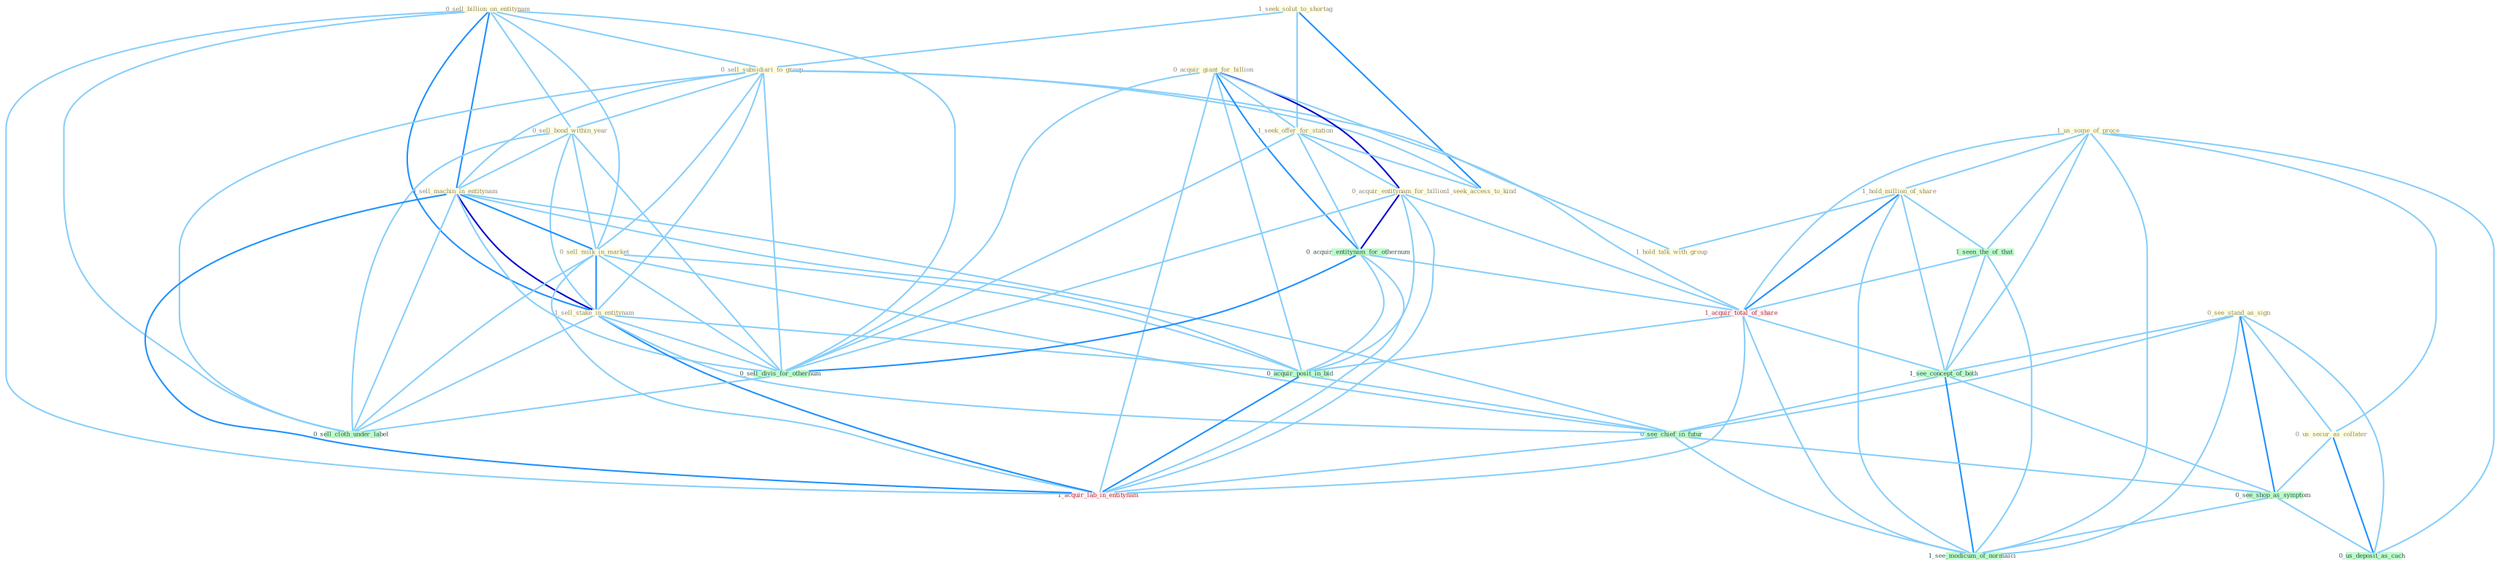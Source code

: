 Graph G{ 
    node
    [shape=polygon,style=filled,width=.5,height=.06,color="#BDFCC9",fixedsize=true,fontsize=4,
    fontcolor="#2f4f4f"];
    {node
    [color="#ffffe0", fontcolor="#8b7d6b"] "0_sell_billion_on_entitynam " "1_seek_solut_to_shortag " "0_sell_subsidiari_to_group " "0_acquir_giant_for_billion " "1_us_some_of_proce " "0_sell_bond_within_year " "0_sell_machin_in_entitynam " "1_seek_offer_for_station " "1_seek_access_to_kind " "1_hold_million_of_share " "0_sell_milk_in_market " "1_hold_talk_with_group " "0_see_stand_as_sign " "0_us_secur_as_collater " "1_sell_stake_in_entitynam " "0_acquir_entitynam_for_billion "}
{node [color="#fff0f5", fontcolor="#b22222"] "1_acquir_total_of_share " "1_acquir_lab_in_entitynam "}
edge [color="#B0E2FF"];

	"0_sell_billion_on_entitynam " -- "0_sell_subsidiari_to_group " [w="1", color="#87cefa" ];
	"0_sell_billion_on_entitynam " -- "0_sell_bond_within_year " [w="1", color="#87cefa" ];
	"0_sell_billion_on_entitynam " -- "0_sell_machin_in_entitynam " [w="2", color="#1e90ff" , len=0.8];
	"0_sell_billion_on_entitynam " -- "0_sell_milk_in_market " [w="1", color="#87cefa" ];
	"0_sell_billion_on_entitynam " -- "1_sell_stake_in_entitynam " [w="2", color="#1e90ff" , len=0.8];
	"0_sell_billion_on_entitynam " -- "0_sell_divis_for_othernum " [w="1", color="#87cefa" ];
	"0_sell_billion_on_entitynam " -- "0_sell_cloth_under_label " [w="1", color="#87cefa" ];
	"0_sell_billion_on_entitynam " -- "1_acquir_lab_in_entitynam " [w="1", color="#87cefa" ];
	"1_seek_solut_to_shortag " -- "0_sell_subsidiari_to_group " [w="1", color="#87cefa" ];
	"1_seek_solut_to_shortag " -- "1_seek_offer_for_station " [w="1", color="#87cefa" ];
	"1_seek_solut_to_shortag " -- "1_seek_access_to_kind " [w="2", color="#1e90ff" , len=0.8];
	"0_sell_subsidiari_to_group " -- "0_sell_bond_within_year " [w="1", color="#87cefa" ];
	"0_sell_subsidiari_to_group " -- "0_sell_machin_in_entitynam " [w="1", color="#87cefa" ];
	"0_sell_subsidiari_to_group " -- "1_seek_access_to_kind " [w="1", color="#87cefa" ];
	"0_sell_subsidiari_to_group " -- "0_sell_milk_in_market " [w="1", color="#87cefa" ];
	"0_sell_subsidiari_to_group " -- "1_hold_talk_with_group " [w="1", color="#87cefa" ];
	"0_sell_subsidiari_to_group " -- "1_sell_stake_in_entitynam " [w="1", color="#87cefa" ];
	"0_sell_subsidiari_to_group " -- "0_sell_divis_for_othernum " [w="1", color="#87cefa" ];
	"0_sell_subsidiari_to_group " -- "0_sell_cloth_under_label " [w="1", color="#87cefa" ];
	"0_acquir_giant_for_billion " -- "1_seek_offer_for_station " [w="1", color="#87cefa" ];
	"0_acquir_giant_for_billion " -- "0_acquir_entitynam_for_billion " [w="3", color="#0000cd" , len=0.6];
	"0_acquir_giant_for_billion " -- "0_acquir_entitynam_for_othernum " [w="2", color="#1e90ff" , len=0.8];
	"0_acquir_giant_for_billion " -- "0_sell_divis_for_othernum " [w="1", color="#87cefa" ];
	"0_acquir_giant_for_billion " -- "1_acquir_total_of_share " [w="1", color="#87cefa" ];
	"0_acquir_giant_for_billion " -- "0_acquir_posit_in_bid " [w="1", color="#87cefa" ];
	"0_acquir_giant_for_billion " -- "1_acquir_lab_in_entitynam " [w="1", color="#87cefa" ];
	"1_us_some_of_proce " -- "1_hold_million_of_share " [w="1", color="#87cefa" ];
	"1_us_some_of_proce " -- "0_us_secur_as_collater " [w="1", color="#87cefa" ];
	"1_us_some_of_proce " -- "1_seen_the_of_that " [w="1", color="#87cefa" ];
	"1_us_some_of_proce " -- "1_acquir_total_of_share " [w="1", color="#87cefa" ];
	"1_us_some_of_proce " -- "1_see_concept_of_both " [w="1", color="#87cefa" ];
	"1_us_some_of_proce " -- "0_us_deposit_as_cach " [w="1", color="#87cefa" ];
	"1_us_some_of_proce " -- "1_see_modicum_of_normalci " [w="1", color="#87cefa" ];
	"0_sell_bond_within_year " -- "0_sell_machin_in_entitynam " [w="1", color="#87cefa" ];
	"0_sell_bond_within_year " -- "0_sell_milk_in_market " [w="1", color="#87cefa" ];
	"0_sell_bond_within_year " -- "1_sell_stake_in_entitynam " [w="1", color="#87cefa" ];
	"0_sell_bond_within_year " -- "0_sell_divis_for_othernum " [w="1", color="#87cefa" ];
	"0_sell_bond_within_year " -- "0_sell_cloth_under_label " [w="1", color="#87cefa" ];
	"0_sell_machin_in_entitynam " -- "0_sell_milk_in_market " [w="2", color="#1e90ff" , len=0.8];
	"0_sell_machin_in_entitynam " -- "1_sell_stake_in_entitynam " [w="3", color="#0000cd" , len=0.6];
	"0_sell_machin_in_entitynam " -- "0_sell_divis_for_othernum " [w="1", color="#87cefa" ];
	"0_sell_machin_in_entitynam " -- "0_sell_cloth_under_label " [w="1", color="#87cefa" ];
	"0_sell_machin_in_entitynam " -- "0_acquir_posit_in_bid " [w="1", color="#87cefa" ];
	"0_sell_machin_in_entitynam " -- "0_see_chief_in_futur " [w="1", color="#87cefa" ];
	"0_sell_machin_in_entitynam " -- "1_acquir_lab_in_entitynam " [w="2", color="#1e90ff" , len=0.8];
	"1_seek_offer_for_station " -- "1_seek_access_to_kind " [w="1", color="#87cefa" ];
	"1_seek_offer_for_station " -- "0_acquir_entitynam_for_billion " [w="1", color="#87cefa" ];
	"1_seek_offer_for_station " -- "0_acquir_entitynam_for_othernum " [w="1", color="#87cefa" ];
	"1_seek_offer_for_station " -- "0_sell_divis_for_othernum " [w="1", color="#87cefa" ];
	"1_hold_million_of_share " -- "1_hold_talk_with_group " [w="1", color="#87cefa" ];
	"1_hold_million_of_share " -- "1_seen_the_of_that " [w="1", color="#87cefa" ];
	"1_hold_million_of_share " -- "1_acquir_total_of_share " [w="2", color="#1e90ff" , len=0.8];
	"1_hold_million_of_share " -- "1_see_concept_of_both " [w="1", color="#87cefa" ];
	"1_hold_million_of_share " -- "1_see_modicum_of_normalci " [w="1", color="#87cefa" ];
	"0_sell_milk_in_market " -- "1_sell_stake_in_entitynam " [w="2", color="#1e90ff" , len=0.8];
	"0_sell_milk_in_market " -- "0_sell_divis_for_othernum " [w="1", color="#87cefa" ];
	"0_sell_milk_in_market " -- "0_sell_cloth_under_label " [w="1", color="#87cefa" ];
	"0_sell_milk_in_market " -- "0_acquir_posit_in_bid " [w="1", color="#87cefa" ];
	"0_sell_milk_in_market " -- "0_see_chief_in_futur " [w="1", color="#87cefa" ];
	"0_sell_milk_in_market " -- "1_acquir_lab_in_entitynam " [w="1", color="#87cefa" ];
	"0_see_stand_as_sign " -- "0_us_secur_as_collater " [w="1", color="#87cefa" ];
	"0_see_stand_as_sign " -- "1_see_concept_of_both " [w="1", color="#87cefa" ];
	"0_see_stand_as_sign " -- "0_see_chief_in_futur " [w="1", color="#87cefa" ];
	"0_see_stand_as_sign " -- "0_see_shop_as_symptom " [w="2", color="#1e90ff" , len=0.8];
	"0_see_stand_as_sign " -- "0_us_deposit_as_cach " [w="1", color="#87cefa" ];
	"0_see_stand_as_sign " -- "1_see_modicum_of_normalci " [w="1", color="#87cefa" ];
	"0_us_secur_as_collater " -- "0_see_shop_as_symptom " [w="1", color="#87cefa" ];
	"0_us_secur_as_collater " -- "0_us_deposit_as_cach " [w="2", color="#1e90ff" , len=0.8];
	"1_sell_stake_in_entitynam " -- "0_sell_divis_for_othernum " [w="1", color="#87cefa" ];
	"1_sell_stake_in_entitynam " -- "0_sell_cloth_under_label " [w="1", color="#87cefa" ];
	"1_sell_stake_in_entitynam " -- "0_acquir_posit_in_bid " [w="1", color="#87cefa" ];
	"1_sell_stake_in_entitynam " -- "0_see_chief_in_futur " [w="1", color="#87cefa" ];
	"1_sell_stake_in_entitynam " -- "1_acquir_lab_in_entitynam " [w="2", color="#1e90ff" , len=0.8];
	"0_acquir_entitynam_for_billion " -- "0_acquir_entitynam_for_othernum " [w="3", color="#0000cd" , len=0.6];
	"0_acquir_entitynam_for_billion " -- "0_sell_divis_for_othernum " [w="1", color="#87cefa" ];
	"0_acquir_entitynam_for_billion " -- "1_acquir_total_of_share " [w="1", color="#87cefa" ];
	"0_acquir_entitynam_for_billion " -- "0_acquir_posit_in_bid " [w="1", color="#87cefa" ];
	"0_acquir_entitynam_for_billion " -- "1_acquir_lab_in_entitynam " [w="1", color="#87cefa" ];
	"0_acquir_entitynam_for_othernum " -- "0_sell_divis_for_othernum " [w="2", color="#1e90ff" , len=0.8];
	"0_acquir_entitynam_for_othernum " -- "1_acquir_total_of_share " [w="1", color="#87cefa" ];
	"0_acquir_entitynam_for_othernum " -- "0_acquir_posit_in_bid " [w="1", color="#87cefa" ];
	"0_acquir_entitynam_for_othernum " -- "1_acquir_lab_in_entitynam " [w="1", color="#87cefa" ];
	"1_seen_the_of_that " -- "1_acquir_total_of_share " [w="1", color="#87cefa" ];
	"1_seen_the_of_that " -- "1_see_concept_of_both " [w="1", color="#87cefa" ];
	"1_seen_the_of_that " -- "1_see_modicum_of_normalci " [w="1", color="#87cefa" ];
	"0_sell_divis_for_othernum " -- "0_sell_cloth_under_label " [w="1", color="#87cefa" ];
	"1_acquir_total_of_share " -- "0_acquir_posit_in_bid " [w="1", color="#87cefa" ];
	"1_acquir_total_of_share " -- "1_see_concept_of_both " [w="1", color="#87cefa" ];
	"1_acquir_total_of_share " -- "1_acquir_lab_in_entitynam " [w="1", color="#87cefa" ];
	"1_acquir_total_of_share " -- "1_see_modicum_of_normalci " [w="1", color="#87cefa" ];
	"0_acquir_posit_in_bid " -- "0_see_chief_in_futur " [w="1", color="#87cefa" ];
	"0_acquir_posit_in_bid " -- "1_acquir_lab_in_entitynam " [w="2", color="#1e90ff" , len=0.8];
	"1_see_concept_of_both " -- "0_see_chief_in_futur " [w="1", color="#87cefa" ];
	"1_see_concept_of_both " -- "0_see_shop_as_symptom " [w="1", color="#87cefa" ];
	"1_see_concept_of_both " -- "1_see_modicum_of_normalci " [w="2", color="#1e90ff" , len=0.8];
	"0_see_chief_in_futur " -- "0_see_shop_as_symptom " [w="1", color="#87cefa" ];
	"0_see_chief_in_futur " -- "1_acquir_lab_in_entitynam " [w="1", color="#87cefa" ];
	"0_see_chief_in_futur " -- "1_see_modicum_of_normalci " [w="1", color="#87cefa" ];
	"0_see_shop_as_symptom " -- "0_us_deposit_as_cach " [w="1", color="#87cefa" ];
	"0_see_shop_as_symptom " -- "1_see_modicum_of_normalci " [w="1", color="#87cefa" ];
}